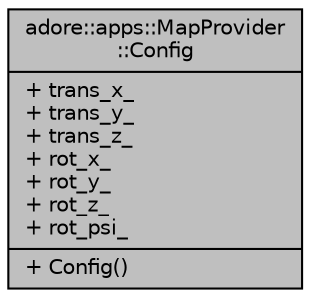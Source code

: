 digraph "adore::apps::MapProvider::Config"
{
 // LATEX_PDF_SIZE
  edge [fontname="Helvetica",fontsize="10",labelfontname="Helvetica",labelfontsize="10"];
  node [fontname="Helvetica",fontsize="10",shape=record];
  Node1 [label="{adore::apps::MapProvider\l::Config\n|+ trans_x_\l+ trans_y_\l+ trans_z_\l+ rot_x_\l+ rot_y_\l+ rot_z_\l+ rot_psi_\l|+ Config()\l}",height=0.2,width=0.4,color="black", fillcolor="grey75", style="filled", fontcolor="black",tooltip=" "];
}
